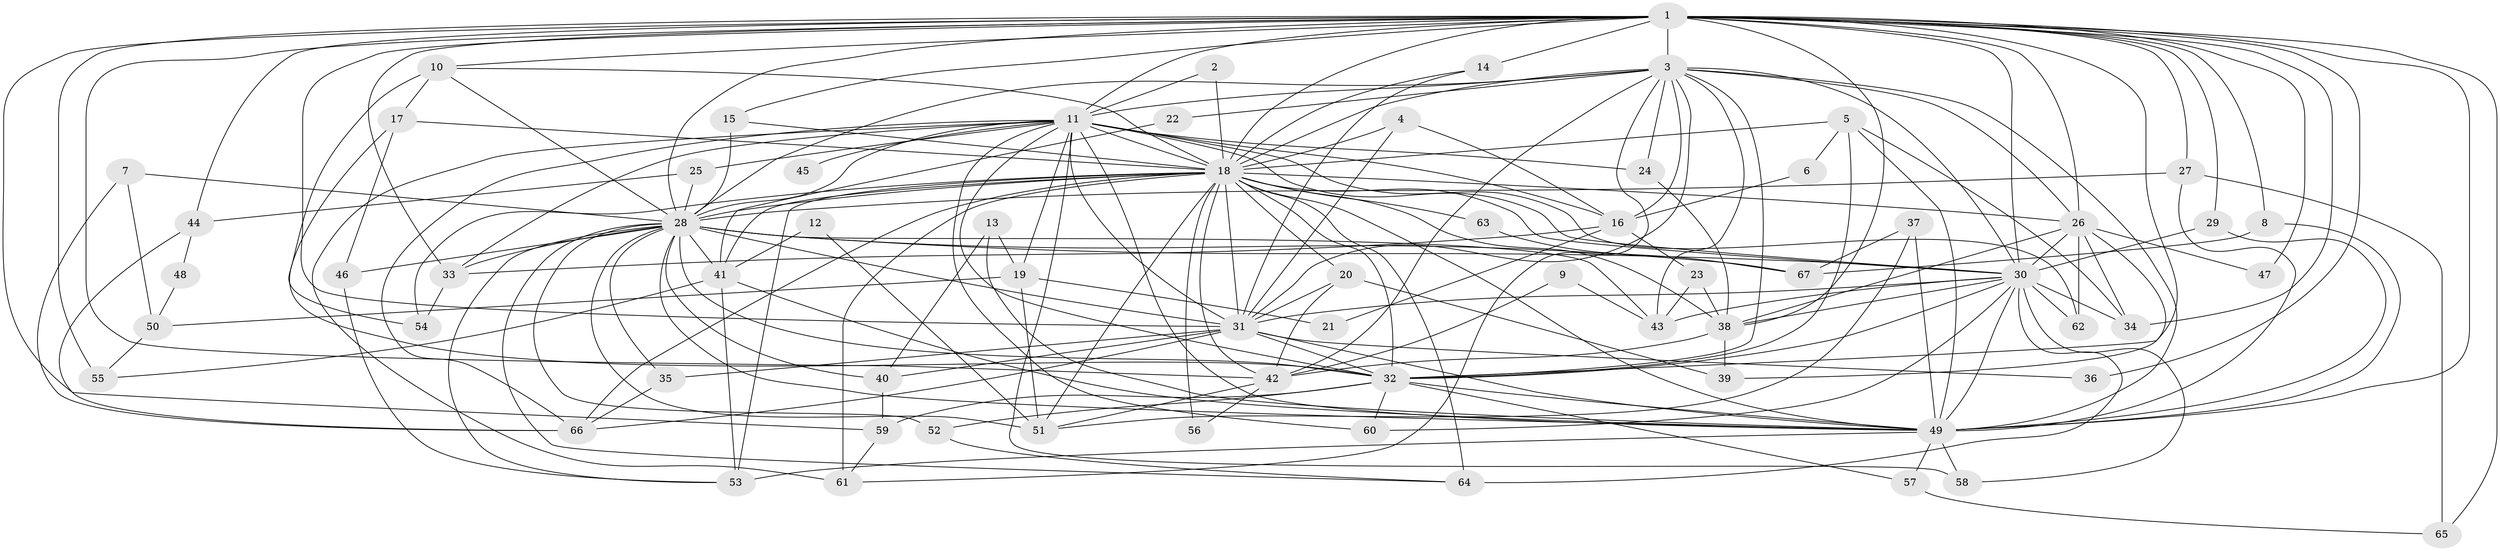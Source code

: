 // original degree distribution, {23: 0.007462686567164179, 21: 0.007462686567164179, 31: 0.007462686567164179, 20: 0.022388059701492536, 16: 0.007462686567164179, 38: 0.007462686567164179, 19: 0.014925373134328358, 5: 0.05970149253731343, 2: 0.5373134328358209, 8: 0.022388059701492536, 7: 0.007462686567164179, 4: 0.08955223880597014, 3: 0.1791044776119403, 6: 0.029850746268656716}
// Generated by graph-tools (version 1.1) at 2025/01/03/09/25 03:01:25]
// undirected, 67 vertices, 195 edges
graph export_dot {
graph [start="1"]
  node [color=gray90,style=filled];
  1;
  2;
  3;
  4;
  5;
  6;
  7;
  8;
  9;
  10;
  11;
  12;
  13;
  14;
  15;
  16;
  17;
  18;
  19;
  20;
  21;
  22;
  23;
  24;
  25;
  26;
  27;
  28;
  29;
  30;
  31;
  32;
  33;
  34;
  35;
  36;
  37;
  38;
  39;
  40;
  41;
  42;
  43;
  44;
  45;
  46;
  47;
  48;
  49;
  50;
  51;
  52;
  53;
  54;
  55;
  56;
  57;
  58;
  59;
  60;
  61;
  62;
  63;
  64;
  65;
  66;
  67;
  1 -- 3 [weight=3.0];
  1 -- 8 [weight=1.0];
  1 -- 10 [weight=1.0];
  1 -- 11 [weight=2.0];
  1 -- 14 [weight=2.0];
  1 -- 15 [weight=1.0];
  1 -- 18 [weight=2.0];
  1 -- 26 [weight=1.0];
  1 -- 27 [weight=1.0];
  1 -- 28 [weight=2.0];
  1 -- 29 [weight=1.0];
  1 -- 30 [weight=2.0];
  1 -- 31 [weight=2.0];
  1 -- 32 [weight=2.0];
  1 -- 33 [weight=1.0];
  1 -- 34 [weight=1.0];
  1 -- 36 [weight=2.0];
  1 -- 38 [weight=1.0];
  1 -- 42 [weight=1.0];
  1 -- 44 [weight=1.0];
  1 -- 47 [weight=1.0];
  1 -- 49 [weight=2.0];
  1 -- 55 [weight=2.0];
  1 -- 59 [weight=1.0];
  1 -- 65 [weight=1.0];
  2 -- 11 [weight=1.0];
  2 -- 18 [weight=1.0];
  3 -- 11 [weight=1.0];
  3 -- 16 [weight=1.0];
  3 -- 18 [weight=2.0];
  3 -- 22 [weight=1.0];
  3 -- 24 [weight=1.0];
  3 -- 26 [weight=1.0];
  3 -- 28 [weight=1.0];
  3 -- 30 [weight=1.0];
  3 -- 31 [weight=1.0];
  3 -- 32 [weight=2.0];
  3 -- 42 [weight=1.0];
  3 -- 43 [weight=2.0];
  3 -- 49 [weight=2.0];
  3 -- 61 [weight=1.0];
  4 -- 16 [weight=1.0];
  4 -- 18 [weight=1.0];
  4 -- 31 [weight=1.0];
  5 -- 6 [weight=1.0];
  5 -- 18 [weight=1.0];
  5 -- 32 [weight=1.0];
  5 -- 34 [weight=1.0];
  5 -- 49 [weight=1.0];
  6 -- 16 [weight=1.0];
  7 -- 28 [weight=1.0];
  7 -- 50 [weight=1.0];
  7 -- 66 [weight=1.0];
  8 -- 49 [weight=1.0];
  8 -- 67 [weight=1.0];
  9 -- 42 [weight=1.0];
  9 -- 43 [weight=1.0];
  10 -- 17 [weight=1.0];
  10 -- 18 [weight=1.0];
  10 -- 28 [weight=1.0];
  10 -- 54 [weight=1.0];
  11 -- 16 [weight=1.0];
  11 -- 18 [weight=1.0];
  11 -- 19 [weight=1.0];
  11 -- 24 [weight=1.0];
  11 -- 25 [weight=1.0];
  11 -- 28 [weight=1.0];
  11 -- 30 [weight=1.0];
  11 -- 31 [weight=2.0];
  11 -- 32 [weight=1.0];
  11 -- 33 [weight=1.0];
  11 -- 45 [weight=1.0];
  11 -- 49 [weight=1.0];
  11 -- 58 [weight=1.0];
  11 -- 60 [weight=1.0];
  11 -- 61 [weight=1.0];
  11 -- 62 [weight=1.0];
  11 -- 66 [weight=1.0];
  12 -- 41 [weight=1.0];
  12 -- 51 [weight=1.0];
  13 -- 19 [weight=1.0];
  13 -- 40 [weight=1.0];
  13 -- 49 [weight=1.0];
  14 -- 18 [weight=1.0];
  14 -- 31 [weight=1.0];
  15 -- 18 [weight=1.0];
  15 -- 28 [weight=1.0];
  16 -- 21 [weight=1.0];
  16 -- 23 [weight=1.0];
  16 -- 33 [weight=1.0];
  17 -- 18 [weight=1.0];
  17 -- 32 [weight=1.0];
  17 -- 46 [weight=1.0];
  18 -- 20 [weight=1.0];
  18 -- 26 [weight=1.0];
  18 -- 28 [weight=3.0];
  18 -- 30 [weight=2.0];
  18 -- 31 [weight=2.0];
  18 -- 32 [weight=1.0];
  18 -- 38 [weight=1.0];
  18 -- 41 [weight=2.0];
  18 -- 42 [weight=1.0];
  18 -- 49 [weight=1.0];
  18 -- 51 [weight=1.0];
  18 -- 53 [weight=1.0];
  18 -- 54 [weight=1.0];
  18 -- 56 [weight=1.0];
  18 -- 61 [weight=2.0];
  18 -- 63 [weight=1.0];
  18 -- 64 [weight=2.0];
  18 -- 66 [weight=1.0];
  19 -- 21 [weight=1.0];
  19 -- 50 [weight=1.0];
  19 -- 51 [weight=1.0];
  20 -- 31 [weight=1.0];
  20 -- 39 [weight=1.0];
  20 -- 42 [weight=1.0];
  22 -- 41 [weight=1.0];
  23 -- 38 [weight=1.0];
  23 -- 43 [weight=1.0];
  24 -- 38 [weight=1.0];
  25 -- 28 [weight=1.0];
  25 -- 44 [weight=1.0];
  26 -- 30 [weight=1.0];
  26 -- 34 [weight=1.0];
  26 -- 38 [weight=1.0];
  26 -- 39 [weight=1.0];
  26 -- 47 [weight=1.0];
  26 -- 62 [weight=1.0];
  27 -- 28 [weight=1.0];
  27 -- 49 [weight=1.0];
  27 -- 65 [weight=1.0];
  28 -- 30 [weight=1.0];
  28 -- 31 [weight=2.0];
  28 -- 32 [weight=1.0];
  28 -- 33 [weight=1.0];
  28 -- 35 [weight=1.0];
  28 -- 40 [weight=1.0];
  28 -- 41 [weight=1.0];
  28 -- 43 [weight=1.0];
  28 -- 46 [weight=1.0];
  28 -- 49 [weight=1.0];
  28 -- 51 [weight=1.0];
  28 -- 52 [weight=1.0];
  28 -- 53 [weight=1.0];
  28 -- 64 [weight=1.0];
  28 -- 67 [weight=2.0];
  29 -- 30 [weight=1.0];
  29 -- 49 [weight=1.0];
  30 -- 31 [weight=1.0];
  30 -- 32 [weight=1.0];
  30 -- 34 [weight=1.0];
  30 -- 38 [weight=1.0];
  30 -- 43 [weight=1.0];
  30 -- 49 [weight=1.0];
  30 -- 58 [weight=1.0];
  30 -- 60 [weight=1.0];
  30 -- 62 [weight=1.0];
  30 -- 64 [weight=1.0];
  31 -- 32 [weight=1.0];
  31 -- 35 [weight=1.0];
  31 -- 36 [weight=1.0];
  31 -- 40 [weight=1.0];
  31 -- 49 [weight=1.0];
  31 -- 66 [weight=1.0];
  32 -- 49 [weight=1.0];
  32 -- 52 [weight=1.0];
  32 -- 57 [weight=1.0];
  32 -- 59 [weight=1.0];
  32 -- 60 [weight=1.0];
  33 -- 54 [weight=1.0];
  35 -- 66 [weight=1.0];
  37 -- 49 [weight=1.0];
  37 -- 51 [weight=1.0];
  37 -- 67 [weight=1.0];
  38 -- 39 [weight=1.0];
  38 -- 42 [weight=1.0];
  40 -- 59 [weight=1.0];
  41 -- 49 [weight=1.0];
  41 -- 53 [weight=1.0];
  41 -- 55 [weight=1.0];
  42 -- 51 [weight=1.0];
  42 -- 56 [weight=1.0];
  44 -- 48 [weight=1.0];
  44 -- 66 [weight=1.0];
  46 -- 53 [weight=1.0];
  48 -- 50 [weight=1.0];
  49 -- 53 [weight=1.0];
  49 -- 57 [weight=1.0];
  49 -- 58 [weight=1.0];
  50 -- 55 [weight=1.0];
  52 -- 64 [weight=1.0];
  57 -- 65 [weight=1.0];
  59 -- 61 [weight=1.0];
  63 -- 67 [weight=1.0];
}
